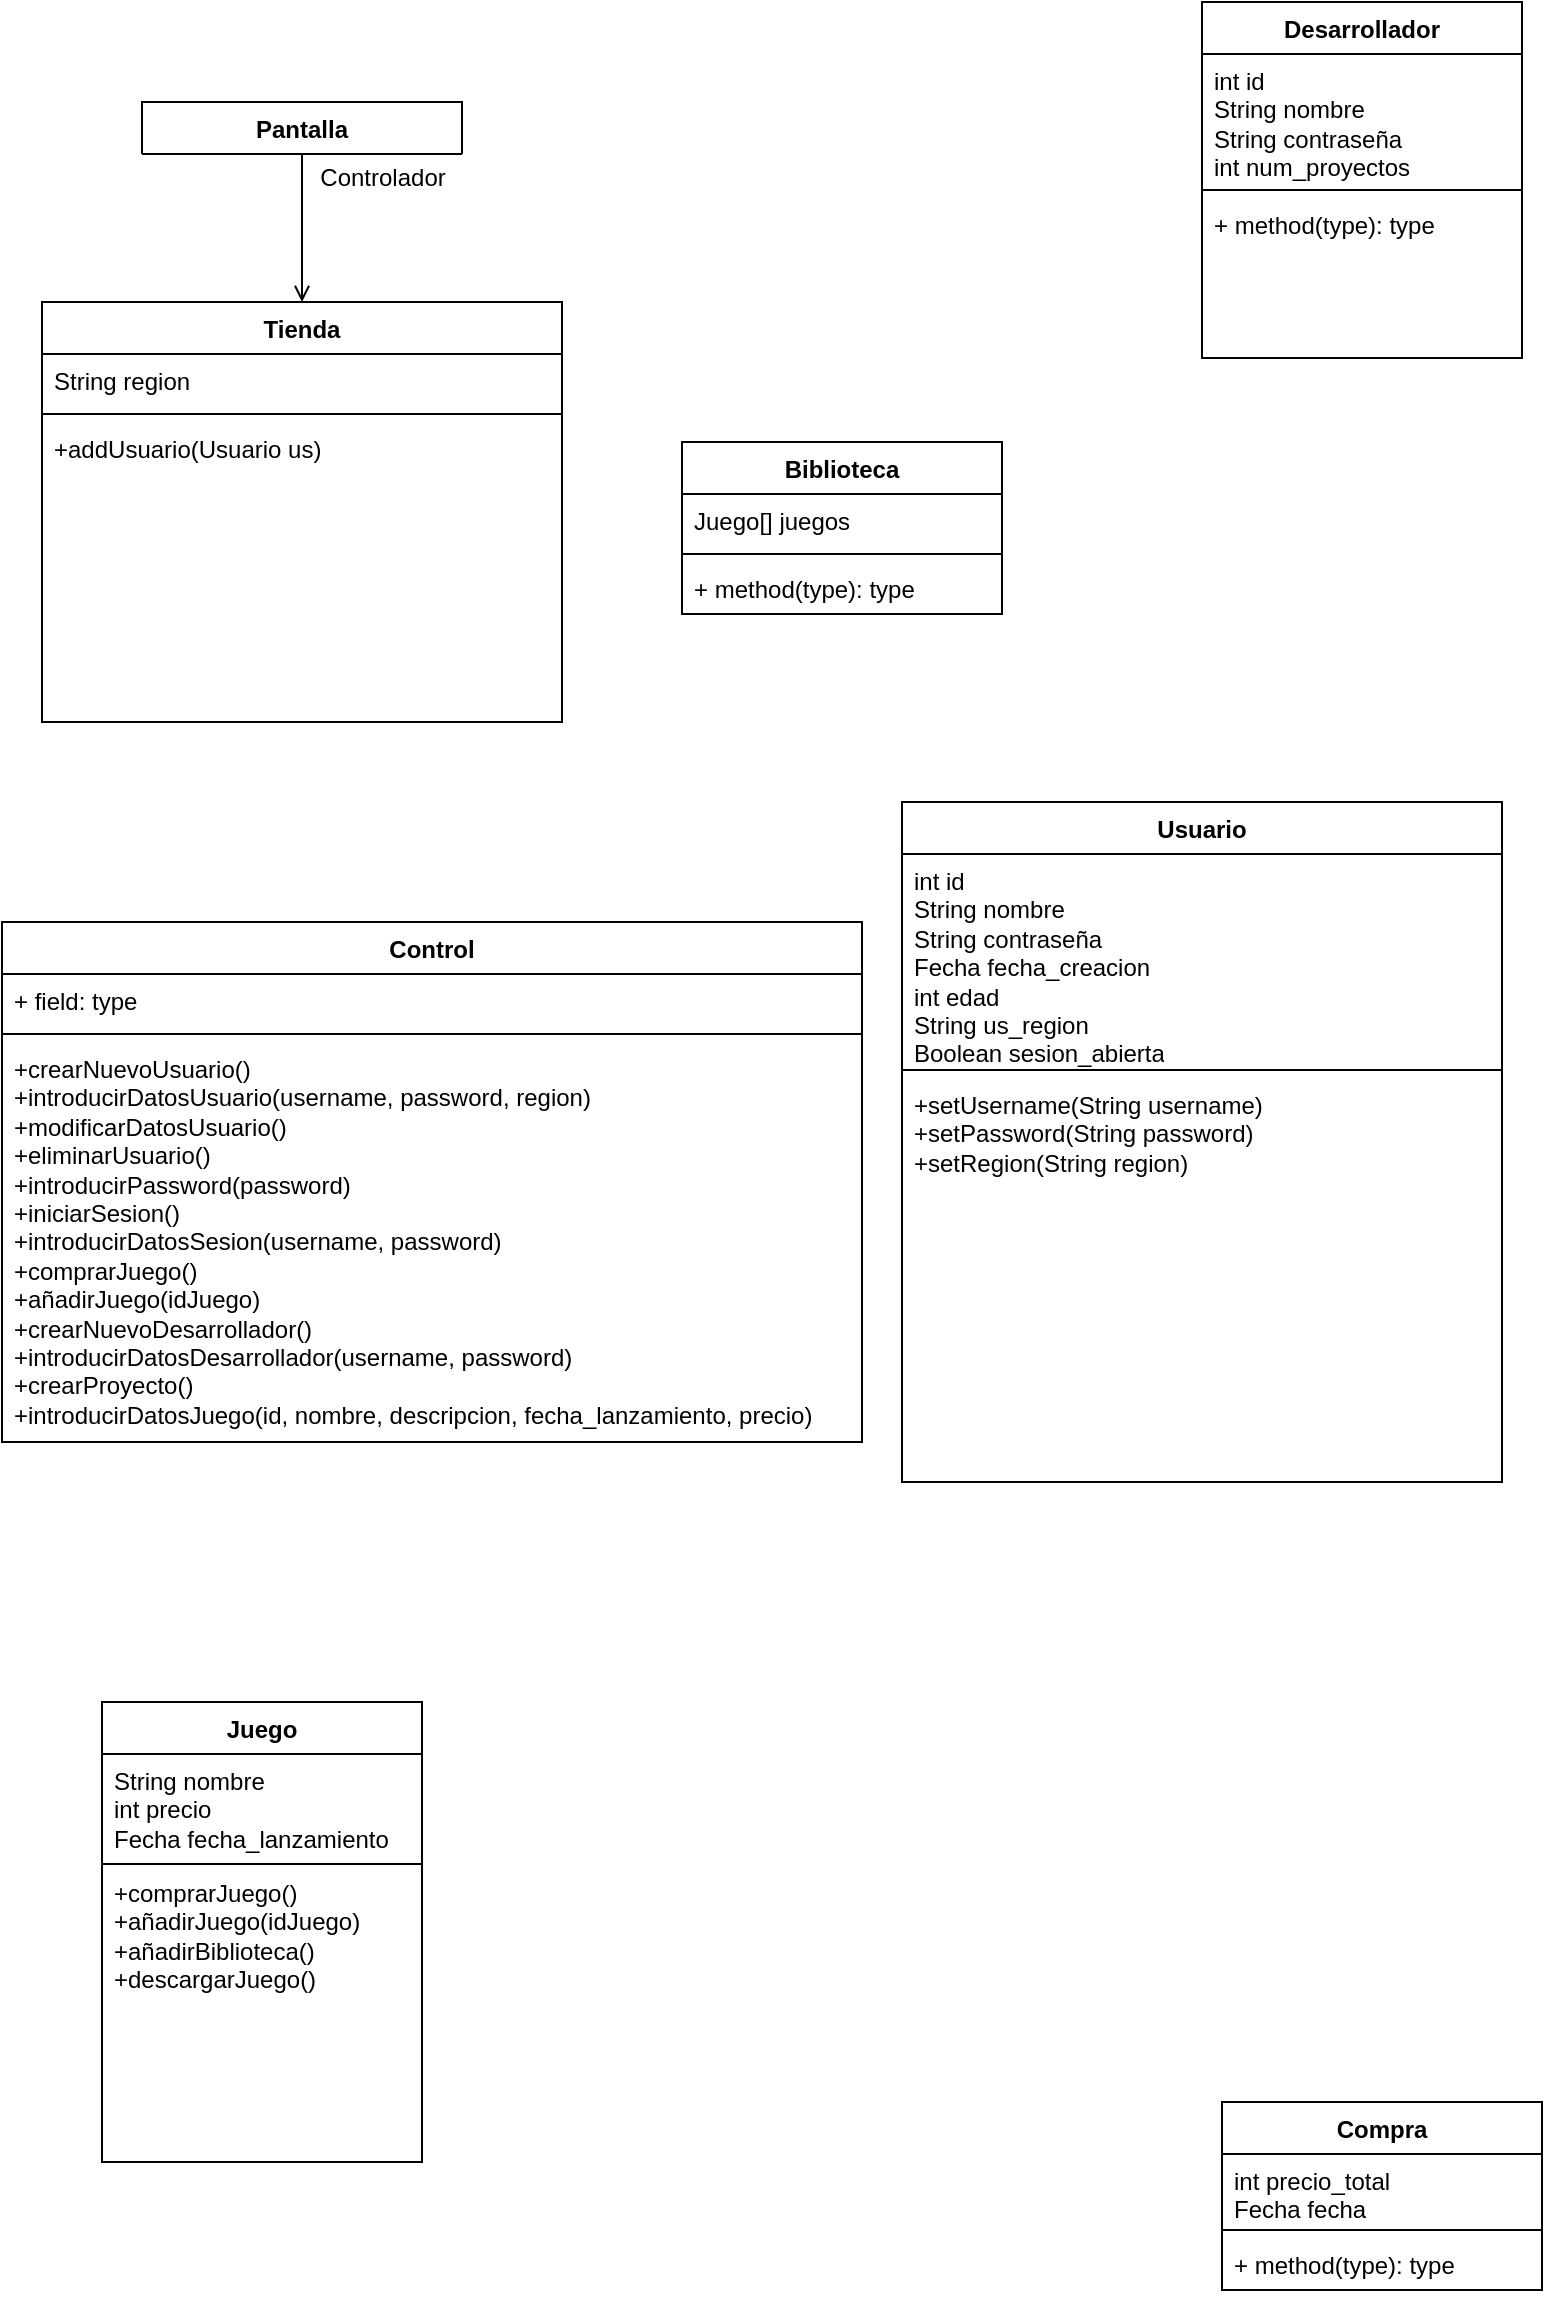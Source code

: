 <mxfile version="22.1.7" type="github">
  <diagram id="C5RBs43oDa-KdzZeNtuy" name="Page-1">
    <mxGraphModel dx="806" dy="1832" grid="1" gridSize="10" guides="1" tooltips="1" connect="1" arrows="1" fold="1" page="1" pageScale="1" pageWidth="827" pageHeight="1169" math="0" shadow="0">
      <root>
        <mxCell id="WIyWlLk6GJQsqaUBKTNV-0" />
        <mxCell id="WIyWlLk6GJQsqaUBKTNV-1" parent="WIyWlLk6GJQsqaUBKTNV-0" />
        <mxCell id="zkfFHV4jXpPFQw0GAbJ--0" value="Pantalla" style="swimlane;fontStyle=1;align=center;verticalAlign=top;childLayout=stackLayout;horizontal=1;startSize=26;horizontalStack=0;resizeParent=1;resizeLast=0;collapsible=1;marginBottom=0;rounded=0;shadow=0;strokeWidth=1;" parent="WIyWlLk6GJQsqaUBKTNV-1" vertex="1" collapsed="1">
          <mxGeometry x="120" y="40" width="160" height="26" as="geometry">
            <mxRectangle x="120" y="40" width="160" height="60" as="alternateBounds" />
          </mxGeometry>
        </mxCell>
        <mxCell id="zkfFHV4jXpPFQw0GAbJ--17" value="Tienda" style="swimlane;fontStyle=1;align=center;verticalAlign=top;childLayout=stackLayout;horizontal=1;startSize=26;horizontalStack=0;resizeParent=1;resizeLast=0;collapsible=1;marginBottom=0;rounded=0;shadow=0;strokeWidth=1;" parent="WIyWlLk6GJQsqaUBKTNV-1" vertex="1">
          <mxGeometry x="70" y="140" width="260" height="210" as="geometry">
            <mxRectangle x="550" y="140" width="160" height="26" as="alternateBounds" />
          </mxGeometry>
        </mxCell>
        <mxCell id="zkfFHV4jXpPFQw0GAbJ--18" value="String region&#xa;" style="text;align=left;verticalAlign=top;spacingLeft=4;spacingRight=4;overflow=hidden;rotatable=0;points=[[0,0.5],[1,0.5]];portConstraint=eastwest;" parent="zkfFHV4jXpPFQw0GAbJ--17" vertex="1">
          <mxGeometry y="26" width="260" height="26" as="geometry" />
        </mxCell>
        <mxCell id="zkfFHV4jXpPFQw0GAbJ--23" value="" style="line;html=1;strokeWidth=1;align=left;verticalAlign=middle;spacingTop=-1;spacingLeft=3;spacingRight=3;rotatable=0;labelPosition=right;points=[];portConstraint=eastwest;" parent="zkfFHV4jXpPFQw0GAbJ--17" vertex="1">
          <mxGeometry y="52" width="260" height="8" as="geometry" />
        </mxCell>
        <mxCell id="zkfFHV4jXpPFQw0GAbJ--25" value="+addUsuario(Usuario us)" style="text;align=left;verticalAlign=top;spacingLeft=4;spacingRight=4;overflow=hidden;rotatable=0;points=[[0,0.5],[1,0.5]];portConstraint=eastwest;" parent="zkfFHV4jXpPFQw0GAbJ--17" vertex="1">
          <mxGeometry y="60" width="260" height="110" as="geometry" />
        </mxCell>
        <mxCell id="zkfFHV4jXpPFQw0GAbJ--26" value="" style="endArrow=open;shadow=0;strokeWidth=1;rounded=0;endFill=1;edgeStyle=elbowEdgeStyle;elbow=vertical;" parent="WIyWlLk6GJQsqaUBKTNV-1" source="zkfFHV4jXpPFQw0GAbJ--0" target="zkfFHV4jXpPFQw0GAbJ--17" edge="1">
          <mxGeometry x="0.5" y="41" relative="1" as="geometry">
            <mxPoint x="380" y="192" as="sourcePoint" />
            <mxPoint x="540" y="192" as="targetPoint" />
            <mxPoint x="-40" y="32" as="offset" />
          </mxGeometry>
        </mxCell>
        <mxCell id="zkfFHV4jXpPFQw0GAbJ--29" value="&lt;div&gt;Controlador&lt;/div&gt;" style="text;html=1;resizable=0;points=[];;align=center;verticalAlign=middle;labelBackgroundColor=none;rounded=0;shadow=0;strokeWidth=1;fontSize=12;" parent="zkfFHV4jXpPFQw0GAbJ--26" vertex="1" connectable="0">
          <mxGeometry x="0.5" y="49" relative="1" as="geometry">
            <mxPoint x="-9" y="-44" as="offset" />
          </mxGeometry>
        </mxCell>
        <mxCell id="9eN_BSfrSpTaRVXuhWbI-2" value="Biblioteca" style="swimlane;fontStyle=1;align=center;verticalAlign=top;childLayout=stackLayout;horizontal=1;startSize=26;horizontalStack=0;resizeParent=1;resizeParentMax=0;resizeLast=0;collapsible=1;marginBottom=0;whiteSpace=wrap;html=1;" vertex="1" parent="WIyWlLk6GJQsqaUBKTNV-1">
          <mxGeometry x="390" y="210" width="160" height="86" as="geometry" />
        </mxCell>
        <mxCell id="9eN_BSfrSpTaRVXuhWbI-3" value="Juego[] juegos" style="text;strokeColor=none;fillColor=none;align=left;verticalAlign=top;spacingLeft=4;spacingRight=4;overflow=hidden;rotatable=0;points=[[0,0.5],[1,0.5]];portConstraint=eastwest;whiteSpace=wrap;html=1;" vertex="1" parent="9eN_BSfrSpTaRVXuhWbI-2">
          <mxGeometry y="26" width="160" height="26" as="geometry" />
        </mxCell>
        <mxCell id="9eN_BSfrSpTaRVXuhWbI-4" value="" style="line;strokeWidth=1;fillColor=none;align=left;verticalAlign=middle;spacingTop=-1;spacingLeft=3;spacingRight=3;rotatable=0;labelPosition=right;points=[];portConstraint=eastwest;strokeColor=inherit;" vertex="1" parent="9eN_BSfrSpTaRVXuhWbI-2">
          <mxGeometry y="52" width="160" height="8" as="geometry" />
        </mxCell>
        <mxCell id="9eN_BSfrSpTaRVXuhWbI-5" value="+ method(type): type" style="text;strokeColor=none;fillColor=none;align=left;verticalAlign=top;spacingLeft=4;spacingRight=4;overflow=hidden;rotatable=0;points=[[0,0.5],[1,0.5]];portConstraint=eastwest;whiteSpace=wrap;html=1;" vertex="1" parent="9eN_BSfrSpTaRVXuhWbI-2">
          <mxGeometry y="60" width="160" height="26" as="geometry" />
        </mxCell>
        <mxCell id="9eN_BSfrSpTaRVXuhWbI-10" value="Usuario" style="swimlane;fontStyle=1;align=center;verticalAlign=top;childLayout=stackLayout;horizontal=1;startSize=26;horizontalStack=0;resizeParent=1;resizeParentMax=0;resizeLast=0;collapsible=1;marginBottom=0;whiteSpace=wrap;html=1;" vertex="1" parent="WIyWlLk6GJQsqaUBKTNV-1">
          <mxGeometry x="500" y="390" width="300" height="340" as="geometry" />
        </mxCell>
        <mxCell id="9eN_BSfrSpTaRVXuhWbI-11" value="&lt;div&gt;int id&lt;/div&gt;&lt;div&gt;String nombre&lt;/div&gt;&lt;div&gt;String contraseña&lt;/div&gt;&lt;div&gt;Fecha fecha_creacion&lt;/div&gt;&lt;div&gt;int edad&lt;/div&gt;&lt;div&gt;String us_region&lt;/div&gt;&lt;div&gt;Boolean sesion_abierta&lt;br&gt;&lt;/div&gt;" style="text;strokeColor=none;fillColor=none;align=left;verticalAlign=top;spacingLeft=4;spacingRight=4;overflow=hidden;rotatable=0;points=[[0,0.5],[1,0.5]];portConstraint=eastwest;whiteSpace=wrap;html=1;" vertex="1" parent="9eN_BSfrSpTaRVXuhWbI-10">
          <mxGeometry y="26" width="300" height="104" as="geometry" />
        </mxCell>
        <mxCell id="9eN_BSfrSpTaRVXuhWbI-12" value="" style="line;strokeWidth=1;fillColor=none;align=left;verticalAlign=middle;spacingTop=-1;spacingLeft=3;spacingRight=3;rotatable=0;labelPosition=right;points=[];portConstraint=eastwest;strokeColor=inherit;" vertex="1" parent="9eN_BSfrSpTaRVXuhWbI-10">
          <mxGeometry y="130" width="300" height="8" as="geometry" />
        </mxCell>
        <mxCell id="9eN_BSfrSpTaRVXuhWbI-13" value="&lt;div&gt;+setUsername(String username)&lt;/div&gt;&lt;div&gt;+setPassword(String password)&lt;/div&gt;&lt;div&gt;+setRegion(String region)&lt;br&gt;&lt;/div&gt;" style="text;strokeColor=none;fillColor=none;align=left;verticalAlign=top;spacingLeft=4;spacingRight=4;overflow=hidden;rotatable=0;points=[[0,0.5],[1,0.5]];portConstraint=eastwest;whiteSpace=wrap;html=1;" vertex="1" parent="9eN_BSfrSpTaRVXuhWbI-10">
          <mxGeometry y="138" width="300" height="202" as="geometry" />
        </mxCell>
        <mxCell id="9eN_BSfrSpTaRVXuhWbI-14" value="Compra" style="swimlane;fontStyle=1;align=center;verticalAlign=top;childLayout=stackLayout;horizontal=1;startSize=26;horizontalStack=0;resizeParent=1;resizeParentMax=0;resizeLast=0;collapsible=1;marginBottom=0;whiteSpace=wrap;html=1;" vertex="1" parent="WIyWlLk6GJQsqaUBKTNV-1">
          <mxGeometry x="660" y="1040" width="160" height="94" as="geometry" />
        </mxCell>
        <mxCell id="9eN_BSfrSpTaRVXuhWbI-15" value="&lt;div&gt;int precio_total&lt;/div&gt;&lt;div&gt;Fecha fecha&lt;br&gt;&lt;/div&gt;" style="text;strokeColor=none;fillColor=none;align=left;verticalAlign=top;spacingLeft=4;spacingRight=4;overflow=hidden;rotatable=0;points=[[0,0.5],[1,0.5]];portConstraint=eastwest;whiteSpace=wrap;html=1;" vertex="1" parent="9eN_BSfrSpTaRVXuhWbI-14">
          <mxGeometry y="26" width="160" height="34" as="geometry" />
        </mxCell>
        <mxCell id="9eN_BSfrSpTaRVXuhWbI-16" value="" style="line;strokeWidth=1;fillColor=none;align=left;verticalAlign=middle;spacingTop=-1;spacingLeft=3;spacingRight=3;rotatable=0;labelPosition=right;points=[];portConstraint=eastwest;strokeColor=inherit;" vertex="1" parent="9eN_BSfrSpTaRVXuhWbI-14">
          <mxGeometry y="60" width="160" height="8" as="geometry" />
        </mxCell>
        <mxCell id="9eN_BSfrSpTaRVXuhWbI-17" value="+ method(type): type" style="text;strokeColor=none;fillColor=none;align=left;verticalAlign=top;spacingLeft=4;spacingRight=4;overflow=hidden;rotatable=0;points=[[0,0.5],[1,0.5]];portConstraint=eastwest;whiteSpace=wrap;html=1;" vertex="1" parent="9eN_BSfrSpTaRVXuhWbI-14">
          <mxGeometry y="68" width="160" height="26" as="geometry" />
        </mxCell>
        <mxCell id="9eN_BSfrSpTaRVXuhWbI-18" value="Juego" style="swimlane;fontStyle=1;align=center;verticalAlign=top;childLayout=stackLayout;horizontal=1;startSize=26;horizontalStack=0;resizeParent=1;resizeParentMax=0;resizeLast=0;collapsible=1;marginBottom=0;whiteSpace=wrap;html=1;" vertex="1" parent="WIyWlLk6GJQsqaUBKTNV-1">
          <mxGeometry x="100" y="840" width="160" height="230" as="geometry" />
        </mxCell>
        <mxCell id="9eN_BSfrSpTaRVXuhWbI-19" value="&lt;div&gt;String nombre&lt;/div&gt;&lt;div&gt;int precio&lt;/div&gt;&lt;div&gt;Fecha fecha_lanzamiento&lt;br&gt;&lt;/div&gt;" style="text;strokeColor=none;fillColor=none;align=left;verticalAlign=top;spacingLeft=4;spacingRight=4;overflow=hidden;rotatable=0;points=[[0,0.5],[1,0.5]];portConstraint=eastwest;whiteSpace=wrap;html=1;" vertex="1" parent="9eN_BSfrSpTaRVXuhWbI-18">
          <mxGeometry y="26" width="160" height="54" as="geometry" />
        </mxCell>
        <mxCell id="9eN_BSfrSpTaRVXuhWbI-20" value="" style="line;strokeWidth=1;fillColor=none;align=left;verticalAlign=middle;spacingTop=-1;spacingLeft=3;spacingRight=3;rotatable=0;labelPosition=right;points=[];portConstraint=eastwest;strokeColor=inherit;" vertex="1" parent="9eN_BSfrSpTaRVXuhWbI-18">
          <mxGeometry y="80" width="160" height="2" as="geometry" />
        </mxCell>
        <mxCell id="9eN_BSfrSpTaRVXuhWbI-21" value="&lt;div&gt;+comprarJuego()&lt;/div&gt;&lt;div&gt;+añadirJuego(idJuego)&lt;/div&gt;&lt;div&gt;+añadirBiblioteca()&lt;/div&gt;&lt;div&gt;+descargarJuego()&lt;br&gt;&lt;/div&gt;" style="text;strokeColor=none;fillColor=none;align=left;verticalAlign=top;spacingLeft=4;spacingRight=4;overflow=hidden;rotatable=0;points=[[0,0.5],[1,0.5]];portConstraint=eastwest;whiteSpace=wrap;html=1;" vertex="1" parent="9eN_BSfrSpTaRVXuhWbI-18">
          <mxGeometry y="82" width="160" height="148" as="geometry" />
        </mxCell>
        <mxCell id="9eN_BSfrSpTaRVXuhWbI-22" value="Desarrollador" style="swimlane;fontStyle=1;align=center;verticalAlign=top;childLayout=stackLayout;horizontal=1;startSize=26;horizontalStack=0;resizeParent=1;resizeParentMax=0;resizeLast=0;collapsible=1;marginBottom=0;whiteSpace=wrap;html=1;" vertex="1" parent="WIyWlLk6GJQsqaUBKTNV-1">
          <mxGeometry x="650" y="-10" width="160" height="178" as="geometry" />
        </mxCell>
        <mxCell id="9eN_BSfrSpTaRVXuhWbI-23" value="&lt;div&gt;int id&lt;/div&gt;&lt;div&gt;String nombre&lt;/div&gt;&lt;div&gt;String contraseña&lt;/div&gt;&lt;div&gt;int num_proyectos&lt;br&gt;&lt;/div&gt;" style="text;strokeColor=none;fillColor=none;align=left;verticalAlign=top;spacingLeft=4;spacingRight=4;overflow=hidden;rotatable=0;points=[[0,0.5],[1,0.5]];portConstraint=eastwest;whiteSpace=wrap;html=1;" vertex="1" parent="9eN_BSfrSpTaRVXuhWbI-22">
          <mxGeometry y="26" width="160" height="64" as="geometry" />
        </mxCell>
        <mxCell id="9eN_BSfrSpTaRVXuhWbI-24" value="" style="line;strokeWidth=1;fillColor=none;align=left;verticalAlign=middle;spacingTop=-1;spacingLeft=3;spacingRight=3;rotatable=0;labelPosition=right;points=[];portConstraint=eastwest;strokeColor=inherit;" vertex="1" parent="9eN_BSfrSpTaRVXuhWbI-22">
          <mxGeometry y="90" width="160" height="8" as="geometry" />
        </mxCell>
        <mxCell id="9eN_BSfrSpTaRVXuhWbI-25" value="+ method(type): type" style="text;strokeColor=none;fillColor=none;align=left;verticalAlign=top;spacingLeft=4;spacingRight=4;overflow=hidden;rotatable=0;points=[[0,0.5],[1,0.5]];portConstraint=eastwest;whiteSpace=wrap;html=1;" vertex="1" parent="9eN_BSfrSpTaRVXuhWbI-22">
          <mxGeometry y="98" width="160" height="80" as="geometry" />
        </mxCell>
        <mxCell id="9eN_BSfrSpTaRVXuhWbI-27" value="&lt;div&gt;Control&lt;/div&gt;" style="swimlane;fontStyle=1;align=center;verticalAlign=top;childLayout=stackLayout;horizontal=1;startSize=26;horizontalStack=0;resizeParent=1;resizeParentMax=0;resizeLast=0;collapsible=1;marginBottom=0;whiteSpace=wrap;html=1;" vertex="1" parent="WIyWlLk6GJQsqaUBKTNV-1">
          <mxGeometry x="50" y="450" width="430" height="260" as="geometry" />
        </mxCell>
        <mxCell id="9eN_BSfrSpTaRVXuhWbI-28" value="+ field: type" style="text;strokeColor=none;fillColor=none;align=left;verticalAlign=top;spacingLeft=4;spacingRight=4;overflow=hidden;rotatable=0;points=[[0,0.5],[1,0.5]];portConstraint=eastwest;whiteSpace=wrap;html=1;" vertex="1" parent="9eN_BSfrSpTaRVXuhWbI-27">
          <mxGeometry y="26" width="430" height="26" as="geometry" />
        </mxCell>
        <mxCell id="9eN_BSfrSpTaRVXuhWbI-29" value="" style="line;strokeWidth=1;fillColor=none;align=left;verticalAlign=middle;spacingTop=-1;spacingLeft=3;spacingRight=3;rotatable=0;labelPosition=right;points=[];portConstraint=eastwest;strokeColor=inherit;" vertex="1" parent="9eN_BSfrSpTaRVXuhWbI-27">
          <mxGeometry y="52" width="430" height="8" as="geometry" />
        </mxCell>
        <mxCell id="9eN_BSfrSpTaRVXuhWbI-30" value="&lt;div&gt;+crearNuevoUsuario()&lt;/div&gt;&lt;div&gt;+introducirDatosUsuario(username, password, region)&lt;/div&gt;&lt;div&gt;+modificarDatosUsuario()&lt;/div&gt;&lt;div&gt;+eliminarUsuario()&lt;/div&gt;&lt;div&gt;+introducirPassword(password)&lt;/div&gt;&lt;div&gt;+iniciarSesion()&lt;br&gt;&lt;/div&gt;&lt;div&gt;+introducirDatosSesion(username, password)&lt;/div&gt;&lt;div&gt;+comprarJuego()&lt;/div&gt;&lt;div&gt;+añadirJuego(idJuego)&lt;/div&gt;&lt;div&gt;+crearNuevoDesarrollador()&lt;/div&gt;&lt;div&gt;+introducirDatosDesarrollador(username, password)&lt;/div&gt;&lt;div&gt;+crearProyecto()&lt;/div&gt;&lt;div&gt;+introducirDatosJuego(id, nombre, descripcion, fecha_lanzamiento, precio)&lt;/div&gt;" style="text;strokeColor=none;fillColor=none;align=left;verticalAlign=top;spacingLeft=4;spacingRight=4;overflow=hidden;rotatable=0;points=[[0,0.5],[1,0.5]];portConstraint=eastwest;whiteSpace=wrap;html=1;" vertex="1" parent="9eN_BSfrSpTaRVXuhWbI-27">
          <mxGeometry y="60" width="430" height="200" as="geometry" />
        </mxCell>
      </root>
    </mxGraphModel>
  </diagram>
</mxfile>
